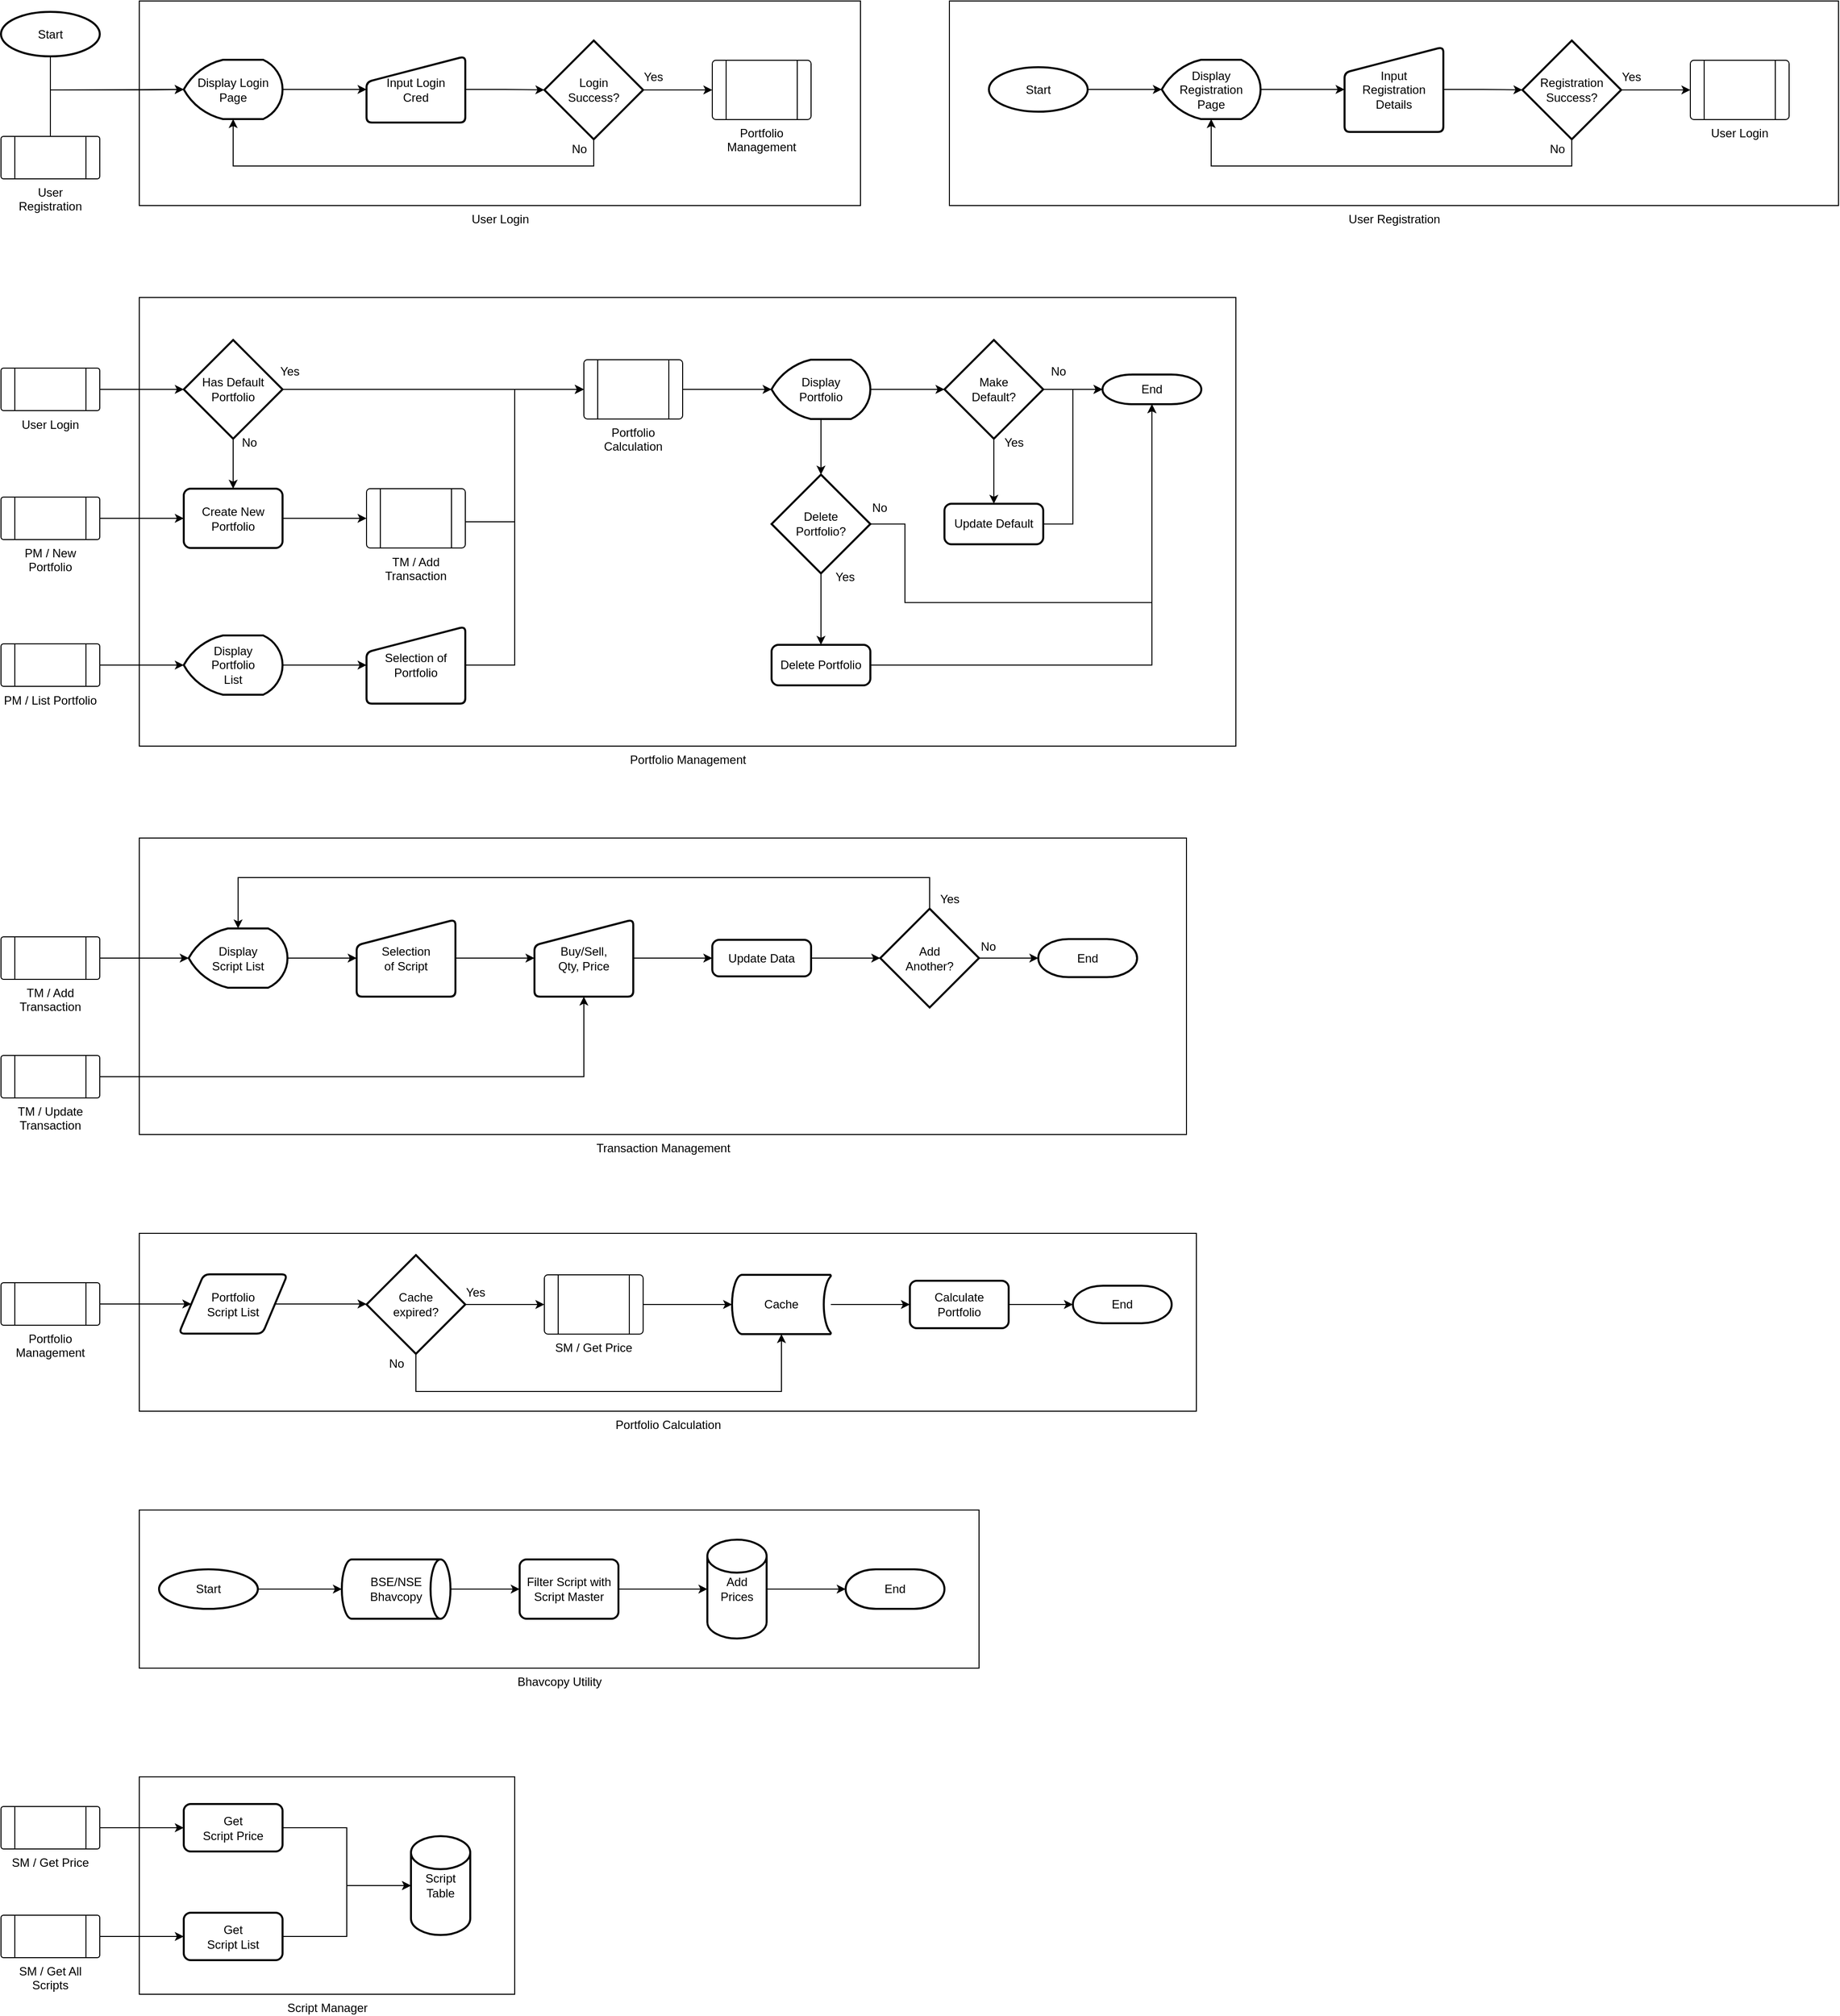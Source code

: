<mxfile version="13.3.9" type="github" pages="2">
  <diagram id="aPLw1Pr373AiFehTOySp" name="Flow">
    <mxGraphModel dx="1662" dy="762" grid="1" gridSize="10" guides="1" tooltips="1" connect="1" arrows="1" fold="1" page="1" pageScale="1" pageWidth="850" pageHeight="1100" math="0" shadow="0">
      <root>
        <mxCell id="0" />
        <mxCell id="1" parent="0" />
        <mxCell id="M3cbDM3AeFBdmVFurNVk-60" value="Portfolio Calculation" style="verticalLabelPosition=bottom;verticalAlign=top;html=1;shape=mxgraph.basic.rect;fillColor2=none;strokeWidth=1;size=20;indent=5;fillColor=none;" parent="1" vertex="1">
          <mxGeometry x="190" y="1270" width="1070" height="180" as="geometry" />
        </mxCell>
        <mxCell id="M3cbDM3AeFBdmVFurNVk-82" value="Bhavcopy Utility" style="verticalLabelPosition=bottom;verticalAlign=top;html=1;shape=mxgraph.basic.rect;fillColor2=none;strokeWidth=1;size=20;indent=5;fillColor=none;" parent="1" vertex="1">
          <mxGeometry x="190" y="1550" width="850" height="160" as="geometry" />
        </mxCell>
        <mxCell id="M3cbDM3AeFBdmVFurNVk-25" value="Transaction Management" style="verticalLabelPosition=bottom;verticalAlign=top;html=1;shape=mxgraph.basic.rect;fillColor2=none;strokeWidth=1;size=20;indent=5;fillColor=none;" parent="1" vertex="1">
          <mxGeometry x="190" y="870" width="1060" height="300" as="geometry" />
        </mxCell>
        <mxCell id="2Ltc1vQ2oG4xyeA2Q_cB-206" value="Portfolio Management" style="verticalLabelPosition=bottom;verticalAlign=top;html=1;shape=mxgraph.basic.rect;fillColor2=none;strokeWidth=1;size=20;indent=5;fillColor=none;" parent="1" vertex="1">
          <mxGeometry x="190" y="323" width="1110" height="454" as="geometry" />
        </mxCell>
        <mxCell id="2Ltc1vQ2oG4xyeA2Q_cB-76" value="User Login" style="verticalLabelPosition=bottom;verticalAlign=top;html=1;shape=mxgraph.basic.rect;fillColor2=none;strokeWidth=1;size=20;indent=5;fillColor=none;" parent="1" vertex="1">
          <mxGeometry x="190" y="23" width="730" height="207" as="geometry" />
        </mxCell>
        <mxCell id="2Ltc1vQ2oG4xyeA2Q_cB-63" style="edgeStyle=orthogonalEdgeStyle;rounded=0;orthogonalLoop=1;jettySize=auto;html=1;entryX=0;entryY=0.5;entryDx=0;entryDy=0;entryPerimeter=0;exitX=0.5;exitY=1;exitDx=0;exitDy=0;exitPerimeter=0;" parent="1" source="2Ltc1vQ2oG4xyeA2Q_cB-60" target="2Ltc1vQ2oG4xyeA2Q_cB-62" edge="1">
          <mxGeometry relative="1" as="geometry">
            <Array as="points">
              <mxPoint x="110" y="113" />
              <mxPoint x="198" y="113" />
            </Array>
          </mxGeometry>
        </mxCell>
        <mxCell id="2Ltc1vQ2oG4xyeA2Q_cB-60" value="Start" style="strokeWidth=2;html=1;shape=mxgraph.flowchart.start_1;whiteSpace=wrap;" parent="1" vertex="1">
          <mxGeometry x="50" y="34" width="100" height="45" as="geometry" />
        </mxCell>
        <mxCell id="2Ltc1vQ2oG4xyeA2Q_cB-65" style="edgeStyle=orthogonalEdgeStyle;rounded=0;orthogonalLoop=1;jettySize=auto;html=1;" parent="1" source="2Ltc1vQ2oG4xyeA2Q_cB-62" target="2Ltc1vQ2oG4xyeA2Q_cB-64" edge="1">
          <mxGeometry relative="1" as="geometry" />
        </mxCell>
        <mxCell id="2Ltc1vQ2oG4xyeA2Q_cB-62" value="Display Login Page" style="strokeWidth=2;html=1;shape=mxgraph.flowchart.display;whiteSpace=wrap;" parent="1" vertex="1">
          <mxGeometry x="235" y="82.5" width="100" height="60" as="geometry" />
        </mxCell>
        <mxCell id="2Ltc1vQ2oG4xyeA2Q_cB-67" style="edgeStyle=orthogonalEdgeStyle;rounded=0;orthogonalLoop=1;jettySize=auto;html=1;entryX=0;entryY=0.5;entryDx=0;entryDy=0;entryPerimeter=0;" parent="1" source="2Ltc1vQ2oG4xyeA2Q_cB-64" target="2Ltc1vQ2oG4xyeA2Q_cB-66" edge="1">
          <mxGeometry relative="1" as="geometry" />
        </mxCell>
        <mxCell id="2Ltc1vQ2oG4xyeA2Q_cB-64" value="Input Login&lt;br&gt;Cred" style="html=1;strokeWidth=2;shape=manualInput;whiteSpace=wrap;rounded=1;size=26;arcSize=11;" parent="1" vertex="1">
          <mxGeometry x="420" y="79" width="100" height="67" as="geometry" />
        </mxCell>
        <mxCell id="2Ltc1vQ2oG4xyeA2Q_cB-68" style="edgeStyle=orthogonalEdgeStyle;rounded=0;orthogonalLoop=1;jettySize=auto;html=1;entryX=0.5;entryY=1;entryDx=0;entryDy=0;entryPerimeter=0;" parent="1" source="2Ltc1vQ2oG4xyeA2Q_cB-66" target="2Ltc1vQ2oG4xyeA2Q_cB-62" edge="1">
          <mxGeometry relative="1" as="geometry">
            <Array as="points">
              <mxPoint x="650" y="190" />
              <mxPoint x="285" y="190" />
            </Array>
          </mxGeometry>
        </mxCell>
        <mxCell id="2Ltc1vQ2oG4xyeA2Q_cB-73" style="edgeStyle=orthogonalEdgeStyle;rounded=0;orthogonalLoop=1;jettySize=auto;html=1;entryX=0;entryY=0.5;entryDx=0;entryDy=0;" parent="1" source="2Ltc1vQ2oG4xyeA2Q_cB-66" target="2Ltc1vQ2oG4xyeA2Q_cB-72" edge="1">
          <mxGeometry relative="1" as="geometry" />
        </mxCell>
        <mxCell id="2Ltc1vQ2oG4xyeA2Q_cB-66" value="Login&lt;br&gt;Success?" style="strokeWidth=2;html=1;shape=mxgraph.flowchart.decision;whiteSpace=wrap;" parent="1" vertex="1">
          <mxGeometry x="600" y="63" width="100" height="100" as="geometry" />
        </mxCell>
        <mxCell id="2Ltc1vQ2oG4xyeA2Q_cB-69" value="No" style="text;html=1;align=center;verticalAlign=middle;resizable=0;points=[];autosize=1;" parent="1" vertex="1">
          <mxGeometry x="620" y="163" width="30" height="20" as="geometry" />
        </mxCell>
        <mxCell id="2Ltc1vQ2oG4xyeA2Q_cB-72" value="Portfolio Management" style="verticalLabelPosition=bottom;verticalAlign=top;html=1;shape=process;whiteSpace=wrap;rounded=1;size=0.14;arcSize=6;" parent="1" vertex="1">
          <mxGeometry x="770" y="83" width="100" height="60" as="geometry" />
        </mxCell>
        <mxCell id="2Ltc1vQ2oG4xyeA2Q_cB-77" value="User Registration" style="verticalLabelPosition=bottom;verticalAlign=top;html=1;shape=mxgraph.basic.rect;fillColor2=none;strokeWidth=1;size=20;indent=5;fillColor=none;" parent="1" vertex="1">
          <mxGeometry x="1010" y="23" width="900" height="207" as="geometry" />
        </mxCell>
        <mxCell id="2Ltc1vQ2oG4xyeA2Q_cB-78" style="edgeStyle=orthogonalEdgeStyle;rounded=0;orthogonalLoop=1;jettySize=auto;html=1;entryX=0;entryY=0.5;entryDx=0;entryDy=0;entryPerimeter=0;" parent="1" source="2Ltc1vQ2oG4xyeA2Q_cB-79" target="2Ltc1vQ2oG4xyeA2Q_cB-81" edge="1">
          <mxGeometry relative="1" as="geometry" />
        </mxCell>
        <mxCell id="2Ltc1vQ2oG4xyeA2Q_cB-79" value="Start" style="strokeWidth=2;html=1;shape=mxgraph.flowchart.start_1;whiteSpace=wrap;" parent="1" vertex="1">
          <mxGeometry x="1050" y="90" width="100" height="45" as="geometry" />
        </mxCell>
        <mxCell id="2Ltc1vQ2oG4xyeA2Q_cB-80" style="edgeStyle=orthogonalEdgeStyle;rounded=0;orthogonalLoop=1;jettySize=auto;html=1;" parent="1" source="2Ltc1vQ2oG4xyeA2Q_cB-81" target="2Ltc1vQ2oG4xyeA2Q_cB-83" edge="1">
          <mxGeometry relative="1" as="geometry" />
        </mxCell>
        <mxCell id="2Ltc1vQ2oG4xyeA2Q_cB-81" value="Display Registration&lt;br&gt;Page" style="strokeWidth=2;html=1;shape=mxgraph.flowchart.display;whiteSpace=wrap;" parent="1" vertex="1">
          <mxGeometry x="1225" y="82.5" width="100" height="60" as="geometry" />
        </mxCell>
        <mxCell id="2Ltc1vQ2oG4xyeA2Q_cB-82" style="edgeStyle=orthogonalEdgeStyle;rounded=0;orthogonalLoop=1;jettySize=auto;html=1;entryX=0;entryY=0.5;entryDx=0;entryDy=0;entryPerimeter=0;" parent="1" source="2Ltc1vQ2oG4xyeA2Q_cB-83" target="2Ltc1vQ2oG4xyeA2Q_cB-86" edge="1">
          <mxGeometry relative="1" as="geometry" />
        </mxCell>
        <mxCell id="2Ltc1vQ2oG4xyeA2Q_cB-83" value="Input&lt;br&gt;Registration&lt;br&gt;Details" style="html=1;strokeWidth=2;shape=manualInput;whiteSpace=wrap;rounded=1;size=26;arcSize=11;" parent="1" vertex="1">
          <mxGeometry x="1410" y="69.5" width="100" height="86" as="geometry" />
        </mxCell>
        <mxCell id="2Ltc1vQ2oG4xyeA2Q_cB-84" style="edgeStyle=orthogonalEdgeStyle;rounded=0;orthogonalLoop=1;jettySize=auto;html=1;entryX=0.5;entryY=1;entryDx=0;entryDy=0;entryPerimeter=0;" parent="1" source="2Ltc1vQ2oG4xyeA2Q_cB-86" target="2Ltc1vQ2oG4xyeA2Q_cB-81" edge="1">
          <mxGeometry relative="1" as="geometry">
            <Array as="points">
              <mxPoint x="1640" y="190" />
              <mxPoint x="1275" y="190" />
            </Array>
          </mxGeometry>
        </mxCell>
        <mxCell id="2Ltc1vQ2oG4xyeA2Q_cB-85" style="edgeStyle=orthogonalEdgeStyle;rounded=0;orthogonalLoop=1;jettySize=auto;html=1;entryX=0;entryY=0.5;entryDx=0;entryDy=0;" parent="1" source="2Ltc1vQ2oG4xyeA2Q_cB-86" target="2Ltc1vQ2oG4xyeA2Q_cB-88" edge="1">
          <mxGeometry relative="1" as="geometry" />
        </mxCell>
        <mxCell id="2Ltc1vQ2oG4xyeA2Q_cB-86" value="Registration&lt;br&gt;Success?" style="strokeWidth=2;html=1;shape=mxgraph.flowchart.decision;whiteSpace=wrap;" parent="1" vertex="1">
          <mxGeometry x="1590" y="63" width="100" height="100" as="geometry" />
        </mxCell>
        <mxCell id="2Ltc1vQ2oG4xyeA2Q_cB-87" value="No" style="text;html=1;align=center;verticalAlign=middle;resizable=0;points=[];autosize=1;" parent="1" vertex="1">
          <mxGeometry x="1610" y="163" width="30" height="20" as="geometry" />
        </mxCell>
        <mxCell id="2Ltc1vQ2oG4xyeA2Q_cB-88" value="User Login" style="verticalLabelPosition=bottom;verticalAlign=top;html=1;shape=process;whiteSpace=wrap;rounded=1;size=0.14;arcSize=6;" parent="1" vertex="1">
          <mxGeometry x="1760" y="83" width="100" height="60" as="geometry" />
        </mxCell>
        <mxCell id="2Ltc1vQ2oG4xyeA2Q_cB-89" value="Yes" style="text;html=1;align=center;verticalAlign=middle;resizable=0;points=[];autosize=1;" parent="1" vertex="1">
          <mxGeometry x="690" y="90" width="40" height="20" as="geometry" />
        </mxCell>
        <mxCell id="2Ltc1vQ2oG4xyeA2Q_cB-90" value="Yes" style="text;html=1;align=center;verticalAlign=middle;resizable=0;points=[];autosize=1;" parent="1" vertex="1">
          <mxGeometry x="1680" y="90" width="40" height="20" as="geometry" />
        </mxCell>
        <mxCell id="2Ltc1vQ2oG4xyeA2Q_cB-98" style="edgeStyle=orthogonalEdgeStyle;rounded=0;orthogonalLoop=1;jettySize=auto;html=1;entryX=0;entryY=0.5;entryDx=0;entryDy=0;entryPerimeter=0;" parent="1" source="2Ltc1vQ2oG4xyeA2Q_cB-97" target="2Ltc1vQ2oG4xyeA2Q_cB-62" edge="1">
          <mxGeometry relative="1" as="geometry">
            <Array as="points">
              <mxPoint x="100" y="113" />
              <mxPoint x="193" y="113" />
            </Array>
          </mxGeometry>
        </mxCell>
        <mxCell id="2Ltc1vQ2oG4xyeA2Q_cB-97" value="User&lt;br&gt;Registration" style="verticalLabelPosition=bottom;verticalAlign=top;html=1;shape=process;whiteSpace=wrap;rounded=1;size=0.14;arcSize=6;" parent="1" vertex="1">
          <mxGeometry x="50" y="160" width="100" height="43" as="geometry" />
        </mxCell>
        <mxCell id="2Ltc1vQ2oG4xyeA2Q_cB-102" style="edgeStyle=orthogonalEdgeStyle;rounded=0;orthogonalLoop=1;jettySize=auto;html=1;entryX=0;entryY=0.5;entryDx=0;entryDy=0;entryPerimeter=0;" parent="1" source="2Ltc1vQ2oG4xyeA2Q_cB-99" target="2Ltc1vQ2oG4xyeA2Q_cB-101" edge="1">
          <mxGeometry relative="1" as="geometry" />
        </mxCell>
        <mxCell id="2Ltc1vQ2oG4xyeA2Q_cB-99" value="User Login" style="verticalLabelPosition=bottom;verticalAlign=top;html=1;shape=process;whiteSpace=wrap;rounded=1;size=0.14;arcSize=6;" parent="1" vertex="1">
          <mxGeometry x="50" y="394.5" width="100" height="43" as="geometry" />
        </mxCell>
        <mxCell id="2Ltc1vQ2oG4xyeA2Q_cB-151" style="edgeStyle=orthogonalEdgeStyle;rounded=0;orthogonalLoop=1;jettySize=auto;html=1;entryX=0;entryY=0.5;entryDx=0;entryDy=0;" parent="1" source="2Ltc1vQ2oG4xyeA2Q_cB-101" target="2Ltc1vQ2oG4xyeA2Q_cB-129" edge="1">
          <mxGeometry relative="1" as="geometry" />
        </mxCell>
        <mxCell id="2Ltc1vQ2oG4xyeA2Q_cB-187" style="edgeStyle=orthogonalEdgeStyle;rounded=0;orthogonalLoop=1;jettySize=auto;html=1;" parent="1" source="2Ltc1vQ2oG4xyeA2Q_cB-101" target="2Ltc1vQ2oG4xyeA2Q_cB-103" edge="1">
          <mxGeometry relative="1" as="geometry" />
        </mxCell>
        <mxCell id="2Ltc1vQ2oG4xyeA2Q_cB-101" value="Has Default&lt;br&gt;Portfolio" style="strokeWidth=2;html=1;shape=mxgraph.flowchart.decision;whiteSpace=wrap;fillColor=none;" parent="1" vertex="1">
          <mxGeometry x="235" y="366" width="100" height="100" as="geometry" />
        </mxCell>
        <mxCell id="2Ltc1vQ2oG4xyeA2Q_cB-124" style="edgeStyle=orthogonalEdgeStyle;rounded=0;orthogonalLoop=1;jettySize=auto;html=1;entryX=0;entryY=0.5;entryDx=0;entryDy=0;" parent="1" source="2Ltc1vQ2oG4xyeA2Q_cB-103" target="2Ltc1vQ2oG4xyeA2Q_cB-125" edge="1">
          <mxGeometry relative="1" as="geometry">
            <mxPoint x="415" y="546.5" as="targetPoint" />
          </mxGeometry>
        </mxCell>
        <mxCell id="2Ltc1vQ2oG4xyeA2Q_cB-103" value="Create New Portfolio" style="rounded=1;whiteSpace=wrap;html=1;absoluteArcSize=1;arcSize=14;strokeWidth=2;fillColor=none;" parent="1" vertex="1">
          <mxGeometry x="235" y="516.5" width="100" height="60" as="geometry" />
        </mxCell>
        <mxCell id="2Ltc1vQ2oG4xyeA2Q_cB-105" value="No" style="text;html=1;align=center;verticalAlign=middle;resizable=0;points=[];autosize=1;" parent="1" vertex="1">
          <mxGeometry x="286" y="460" width="30" height="20" as="geometry" />
        </mxCell>
        <mxCell id="2Ltc1vQ2oG4xyeA2Q_cB-179" style="edgeStyle=orthogonalEdgeStyle;rounded=0;orthogonalLoop=1;jettySize=auto;html=1;entryX=0;entryY=0.5;entryDx=0;entryDy=0;entryPerimeter=0;" parent="1" source="2Ltc1vQ2oG4xyeA2Q_cB-106" target="2Ltc1vQ2oG4xyeA2Q_cB-178" edge="1">
          <mxGeometry relative="1" as="geometry" />
        </mxCell>
        <mxCell id="2Ltc1vQ2oG4xyeA2Q_cB-197" style="edgeStyle=orthogonalEdgeStyle;rounded=0;orthogonalLoop=1;jettySize=auto;html=1;entryX=0.5;entryY=0;entryDx=0;entryDy=0;entryPerimeter=0;" parent="1" source="2Ltc1vQ2oG4xyeA2Q_cB-106" target="2Ltc1vQ2oG4xyeA2Q_cB-191" edge="1">
          <mxGeometry relative="1" as="geometry" />
        </mxCell>
        <mxCell id="2Ltc1vQ2oG4xyeA2Q_cB-106" value="Display&lt;br&gt;Portfolio" style="strokeWidth=2;html=1;shape=mxgraph.flowchart.display;whiteSpace=wrap;fillColor=none;" parent="1" vertex="1">
          <mxGeometry x="830" y="386" width="100" height="60" as="geometry" />
        </mxCell>
        <mxCell id="2Ltc1vQ2oG4xyeA2Q_cB-118" value="Yes" style="text;html=1;align=center;verticalAlign=middle;resizable=0;points=[];autosize=1;" parent="1" vertex="1">
          <mxGeometry x="322" y="388" width="40" height="20" as="geometry" />
        </mxCell>
        <mxCell id="2Ltc1vQ2oG4xyeA2Q_cB-204" style="edgeStyle=orthogonalEdgeStyle;rounded=0;orthogonalLoop=1;jettySize=auto;html=1;entryX=0;entryY=0.5;entryDx=0;entryDy=0;" parent="1" source="2Ltc1vQ2oG4xyeA2Q_cB-125" target="2Ltc1vQ2oG4xyeA2Q_cB-129" edge="1">
          <mxGeometry relative="1" as="geometry">
            <Array as="points">
              <mxPoint x="570" y="550" />
              <mxPoint x="570" y="416" />
            </Array>
          </mxGeometry>
        </mxCell>
        <mxCell id="2Ltc1vQ2oG4xyeA2Q_cB-125" value="TM / Add Transaction" style="verticalLabelPosition=bottom;verticalAlign=top;html=1;shape=process;whiteSpace=wrap;rounded=1;size=0.14;arcSize=6;" parent="1" vertex="1">
          <mxGeometry x="420" y="516.5" width="100" height="60" as="geometry" />
        </mxCell>
        <mxCell id="2Ltc1vQ2oG4xyeA2Q_cB-133" style="edgeStyle=orthogonalEdgeStyle;rounded=0;orthogonalLoop=1;jettySize=auto;html=1;entryX=0;entryY=0.5;entryDx=0;entryDy=0;entryPerimeter=0;" parent="1" source="2Ltc1vQ2oG4xyeA2Q_cB-129" target="2Ltc1vQ2oG4xyeA2Q_cB-106" edge="1">
          <mxGeometry relative="1" as="geometry" />
        </mxCell>
        <mxCell id="2Ltc1vQ2oG4xyeA2Q_cB-129" value="Portfolio&lt;br&gt;Calculation" style="verticalLabelPosition=bottom;verticalAlign=top;html=1;shape=process;whiteSpace=wrap;rounded=1;size=0.14;arcSize=6;" parent="1" vertex="1">
          <mxGeometry x="640" y="386" width="100" height="60" as="geometry" />
        </mxCell>
        <mxCell id="2Ltc1vQ2oG4xyeA2Q_cB-153" style="edgeStyle=orthogonalEdgeStyle;rounded=0;orthogonalLoop=1;jettySize=auto;html=1;entryX=0;entryY=0.5;entryDx=0;entryDy=0;" parent="1" source="2Ltc1vQ2oG4xyeA2Q_cB-152" target="2Ltc1vQ2oG4xyeA2Q_cB-103" edge="1">
          <mxGeometry relative="1" as="geometry" />
        </mxCell>
        <mxCell id="2Ltc1vQ2oG4xyeA2Q_cB-152" value="PM / New Portfolio" style="verticalLabelPosition=bottom;verticalAlign=top;html=1;shape=process;whiteSpace=wrap;rounded=1;size=0.14;arcSize=6;" parent="1" vertex="1">
          <mxGeometry x="50" y="525" width="100" height="43" as="geometry" />
        </mxCell>
        <mxCell id="2Ltc1vQ2oG4xyeA2Q_cB-168" style="edgeStyle=orthogonalEdgeStyle;rounded=0;orthogonalLoop=1;jettySize=auto;html=1;entryX=0;entryY=0.5;entryDx=0;entryDy=0;entryPerimeter=0;" parent="1" source="2Ltc1vQ2oG4xyeA2Q_cB-169" target="2Ltc1vQ2oG4xyeA2Q_cB-171" edge="1">
          <mxGeometry relative="1" as="geometry" />
        </mxCell>
        <mxCell id="2Ltc1vQ2oG4xyeA2Q_cB-169" value="PM / List Portfolio" style="verticalLabelPosition=bottom;verticalAlign=top;html=1;shape=process;whiteSpace=wrap;rounded=1;size=0.14;arcSize=6;" parent="1" vertex="1">
          <mxGeometry x="50" y="673.5" width="100" height="43" as="geometry" />
        </mxCell>
        <mxCell id="2Ltc1vQ2oG4xyeA2Q_cB-170" style="edgeStyle=orthogonalEdgeStyle;rounded=0;orthogonalLoop=1;jettySize=auto;html=1;" parent="1" source="2Ltc1vQ2oG4xyeA2Q_cB-171" target="2Ltc1vQ2oG4xyeA2Q_cB-172" edge="1">
          <mxGeometry relative="1" as="geometry" />
        </mxCell>
        <mxCell id="2Ltc1vQ2oG4xyeA2Q_cB-171" value="Display&lt;br&gt;Portfolio&lt;br&gt;List" style="strokeWidth=2;html=1;shape=mxgraph.flowchart.display;whiteSpace=wrap;fillColor=none;" parent="1" vertex="1">
          <mxGeometry x="235" y="665" width="100" height="60" as="geometry" />
        </mxCell>
        <mxCell id="2Ltc1vQ2oG4xyeA2Q_cB-174" style="edgeStyle=orthogonalEdgeStyle;rounded=0;orthogonalLoop=1;jettySize=auto;html=1;entryX=0;entryY=0.5;entryDx=0;entryDy=0;" parent="1" source="2Ltc1vQ2oG4xyeA2Q_cB-172" target="2Ltc1vQ2oG4xyeA2Q_cB-129" edge="1">
          <mxGeometry relative="1" as="geometry">
            <mxPoint x="610" y="616" as="targetPoint" />
            <Array as="points">
              <mxPoint x="570" y="695" />
              <mxPoint x="570" y="416" />
            </Array>
          </mxGeometry>
        </mxCell>
        <mxCell id="2Ltc1vQ2oG4xyeA2Q_cB-172" value="Selection of&lt;br&gt;Portfolio" style="html=1;strokeWidth=2;shape=manualInput;whiteSpace=wrap;rounded=1;size=26;arcSize=11;fillColor=none;" parent="1" vertex="1">
          <mxGeometry x="420" y="656" width="100" height="78" as="geometry" />
        </mxCell>
        <mxCell id="2Ltc1vQ2oG4xyeA2Q_cB-181" style="edgeStyle=orthogonalEdgeStyle;rounded=0;orthogonalLoop=1;jettySize=auto;html=1;entryX=0;entryY=0.5;entryDx=0;entryDy=0;entryPerimeter=0;" parent="1" source="2Ltc1vQ2oG4xyeA2Q_cB-178" target="2Ltc1vQ2oG4xyeA2Q_cB-180" edge="1">
          <mxGeometry relative="1" as="geometry" />
        </mxCell>
        <mxCell id="2Ltc1vQ2oG4xyeA2Q_cB-184" style="edgeStyle=orthogonalEdgeStyle;rounded=0;orthogonalLoop=1;jettySize=auto;html=1;entryX=0.5;entryY=0;entryDx=0;entryDy=0;" parent="1" source="2Ltc1vQ2oG4xyeA2Q_cB-178" target="2Ltc1vQ2oG4xyeA2Q_cB-183" edge="1">
          <mxGeometry relative="1" as="geometry" />
        </mxCell>
        <mxCell id="2Ltc1vQ2oG4xyeA2Q_cB-178" value="Make&lt;br&gt;Default?" style="strokeWidth=2;html=1;shape=mxgraph.flowchart.decision;whiteSpace=wrap;fillColor=none;" parent="1" vertex="1">
          <mxGeometry x="1005" y="366" width="100" height="100" as="geometry" />
        </mxCell>
        <mxCell id="2Ltc1vQ2oG4xyeA2Q_cB-180" value="End" style="strokeWidth=2;html=1;shape=mxgraph.flowchart.terminator;whiteSpace=wrap;fillColor=none;" parent="1" vertex="1">
          <mxGeometry x="1165" y="401" width="100" height="30" as="geometry" />
        </mxCell>
        <mxCell id="2Ltc1vQ2oG4xyeA2Q_cB-182" value="No" style="text;html=1;align=center;verticalAlign=middle;resizable=0;points=[];autosize=1;" parent="1" vertex="1">
          <mxGeometry x="1105" y="388" width="30" height="20" as="geometry" />
        </mxCell>
        <mxCell id="2Ltc1vQ2oG4xyeA2Q_cB-185" style="edgeStyle=orthogonalEdgeStyle;rounded=0;orthogonalLoop=1;jettySize=auto;html=1;entryX=0;entryY=0.5;entryDx=0;entryDy=0;entryPerimeter=0;" parent="1" source="2Ltc1vQ2oG4xyeA2Q_cB-183" target="2Ltc1vQ2oG4xyeA2Q_cB-180" edge="1">
          <mxGeometry relative="1" as="geometry" />
        </mxCell>
        <mxCell id="2Ltc1vQ2oG4xyeA2Q_cB-183" value="Update Default" style="rounded=1;whiteSpace=wrap;html=1;absoluteArcSize=1;arcSize=14;strokeWidth=2;fillColor=none;" parent="1" vertex="1">
          <mxGeometry x="1005" y="531.75" width="100" height="41" as="geometry" />
        </mxCell>
        <mxCell id="2Ltc1vQ2oG4xyeA2Q_cB-186" value="Yes" style="text;html=1;align=center;verticalAlign=middle;resizable=0;points=[];autosize=1;" parent="1" vertex="1">
          <mxGeometry x="1055" y="460" width="40" height="20" as="geometry" />
        </mxCell>
        <mxCell id="2Ltc1vQ2oG4xyeA2Q_cB-198" style="edgeStyle=orthogonalEdgeStyle;rounded=0;orthogonalLoop=1;jettySize=auto;html=1;" parent="1" source="2Ltc1vQ2oG4xyeA2Q_cB-191" target="2Ltc1vQ2oG4xyeA2Q_cB-195" edge="1">
          <mxGeometry relative="1" as="geometry" />
        </mxCell>
        <mxCell id="2Ltc1vQ2oG4xyeA2Q_cB-200" style="edgeStyle=orthogonalEdgeStyle;rounded=0;orthogonalLoop=1;jettySize=auto;html=1;exitX=1;exitY=0.5;exitDx=0;exitDy=0;exitPerimeter=0;" parent="1" source="2Ltc1vQ2oG4xyeA2Q_cB-191" target="2Ltc1vQ2oG4xyeA2Q_cB-180" edge="1">
          <mxGeometry relative="1" as="geometry">
            <Array as="points">
              <mxPoint x="965" y="552.75" />
              <mxPoint x="965" y="631.75" />
              <mxPoint x="1215" y="631.75" />
            </Array>
          </mxGeometry>
        </mxCell>
        <mxCell id="2Ltc1vQ2oG4xyeA2Q_cB-191" value="Delete&lt;br&gt;Portfolio?" style="strokeWidth=2;html=1;shape=mxgraph.flowchart.decision;whiteSpace=wrap;fillColor=none;" parent="1" vertex="1">
          <mxGeometry x="830" y="502.25" width="100" height="100" as="geometry" />
        </mxCell>
        <mxCell id="2Ltc1vQ2oG4xyeA2Q_cB-199" style="edgeStyle=orthogonalEdgeStyle;rounded=0;orthogonalLoop=1;jettySize=auto;html=1;entryX=0.5;entryY=1;entryDx=0;entryDy=0;entryPerimeter=0;" parent="1" source="2Ltc1vQ2oG4xyeA2Q_cB-195" target="2Ltc1vQ2oG4xyeA2Q_cB-180" edge="1">
          <mxGeometry relative="1" as="geometry" />
        </mxCell>
        <mxCell id="2Ltc1vQ2oG4xyeA2Q_cB-195" value="Delete Portfolio" style="rounded=1;whiteSpace=wrap;html=1;absoluteArcSize=1;arcSize=14;strokeWidth=2;fillColor=none;" parent="1" vertex="1">
          <mxGeometry x="830" y="674.5" width="100" height="41" as="geometry" />
        </mxCell>
        <mxCell id="2Ltc1vQ2oG4xyeA2Q_cB-201" value="No" style="text;html=1;align=center;verticalAlign=middle;resizable=0;points=[];autosize=1;" parent="1" vertex="1">
          <mxGeometry x="924" y="525.75" width="30" height="20" as="geometry" />
        </mxCell>
        <mxCell id="2Ltc1vQ2oG4xyeA2Q_cB-202" value="Yes" style="text;html=1;align=center;verticalAlign=middle;resizable=0;points=[];autosize=1;" parent="1" vertex="1">
          <mxGeometry x="884" y="595.75" width="40" height="20" as="geometry" />
        </mxCell>
        <mxCell id="2Ltc1vQ2oG4xyeA2Q_cB-205" style="edgeStyle=orthogonalEdgeStyle;rounded=0;orthogonalLoop=1;jettySize=auto;html=1;exitX=0.5;exitY=1;exitDx=0;exitDy=0;" parent="1" source="2Ltc1vQ2oG4xyeA2Q_cB-125" target="2Ltc1vQ2oG4xyeA2Q_cB-125" edge="1">
          <mxGeometry relative="1" as="geometry" />
        </mxCell>
        <mxCell id="M3cbDM3AeFBdmVFurNVk-9" style="edgeStyle=orthogonalEdgeStyle;rounded=0;orthogonalLoop=1;jettySize=auto;html=1;" parent="1" source="M3cbDM3AeFBdmVFurNVk-5" target="M3cbDM3AeFBdmVFurNVk-15" edge="1">
          <mxGeometry relative="1" as="geometry">
            <mxPoint x="235" y="991.5" as="targetPoint" />
          </mxGeometry>
        </mxCell>
        <mxCell id="M3cbDM3AeFBdmVFurNVk-5" value="TM / Add Transaction" style="verticalLabelPosition=bottom;verticalAlign=top;html=1;shape=process;whiteSpace=wrap;rounded=1;size=0.14;arcSize=6;" parent="1" vertex="1">
          <mxGeometry x="50" y="970" width="100" height="43" as="geometry" />
        </mxCell>
        <mxCell id="M3cbDM3AeFBdmVFurNVk-18" style="edgeStyle=orthogonalEdgeStyle;rounded=0;orthogonalLoop=1;jettySize=auto;html=1;entryX=0;entryY=0.5;entryDx=0;entryDy=0;" parent="1" source="M3cbDM3AeFBdmVFurNVk-15" target="M3cbDM3AeFBdmVFurNVk-17" edge="1">
          <mxGeometry relative="1" as="geometry" />
        </mxCell>
        <mxCell id="M3cbDM3AeFBdmVFurNVk-15" value="Display&lt;br&gt;Script List" style="strokeWidth=2;html=1;shape=mxgraph.flowchart.display;whiteSpace=wrap;fillColor=none;" parent="1" vertex="1">
          <mxGeometry x="240" y="961.5" width="100" height="60" as="geometry" />
        </mxCell>
        <mxCell id="M3cbDM3AeFBdmVFurNVk-20" style="edgeStyle=orthogonalEdgeStyle;rounded=0;orthogonalLoop=1;jettySize=auto;html=1;entryX=0;entryY=0.5;entryDx=0;entryDy=0;" parent="1" source="M3cbDM3AeFBdmVFurNVk-17" target="M3cbDM3AeFBdmVFurNVk-19" edge="1">
          <mxGeometry relative="1" as="geometry" />
        </mxCell>
        <mxCell id="M3cbDM3AeFBdmVFurNVk-17" value="Selection &lt;br&gt;of Script" style="html=1;strokeWidth=2;shape=manualInput;whiteSpace=wrap;rounded=1;size=26;arcSize=11;fillColor=none;" parent="1" vertex="1">
          <mxGeometry x="410" y="952.5" width="100" height="78" as="geometry" />
        </mxCell>
        <mxCell id="M3cbDM3AeFBdmVFurNVk-22" style="edgeStyle=orthogonalEdgeStyle;rounded=0;orthogonalLoop=1;jettySize=auto;html=1;" parent="1" source="M3cbDM3AeFBdmVFurNVk-19" target="M3cbDM3AeFBdmVFurNVk-21" edge="1">
          <mxGeometry relative="1" as="geometry" />
        </mxCell>
        <mxCell id="M3cbDM3AeFBdmVFurNVk-19" value="Buy/Sell,&lt;br&gt;Qty, Price" style="html=1;strokeWidth=2;shape=manualInput;whiteSpace=wrap;rounded=1;size=26;arcSize=11;fillColor=none;" parent="1" vertex="1">
          <mxGeometry x="590" y="952.5" width="100" height="78" as="geometry" />
        </mxCell>
        <mxCell id="M3cbDM3AeFBdmVFurNVk-37" style="edgeStyle=orthogonalEdgeStyle;rounded=0;orthogonalLoop=1;jettySize=auto;html=1;" parent="1" source="M3cbDM3AeFBdmVFurNVk-21" target="M3cbDM3AeFBdmVFurNVk-36" edge="1">
          <mxGeometry relative="1" as="geometry" />
        </mxCell>
        <mxCell id="M3cbDM3AeFBdmVFurNVk-21" value="Update Data" style="rounded=1;whiteSpace=wrap;html=1;absoluteArcSize=1;arcSize=14;strokeWidth=2;" parent="1" vertex="1">
          <mxGeometry x="770" y="973" width="100" height="37" as="geometry" />
        </mxCell>
        <mxCell id="M3cbDM3AeFBdmVFurNVk-24" style="edgeStyle=orthogonalEdgeStyle;rounded=0;orthogonalLoop=1;jettySize=auto;html=1;entryX=0.5;entryY=1;entryDx=0;entryDy=0;" parent="1" source="M3cbDM3AeFBdmVFurNVk-23" target="M3cbDM3AeFBdmVFurNVk-19" edge="1">
          <mxGeometry relative="1" as="geometry" />
        </mxCell>
        <mxCell id="M3cbDM3AeFBdmVFurNVk-23" value="TM / Update Transaction" style="verticalLabelPosition=bottom;verticalAlign=top;html=1;shape=process;whiteSpace=wrap;rounded=1;size=0.14;arcSize=6;" parent="1" vertex="1">
          <mxGeometry x="50" y="1090" width="100" height="43" as="geometry" />
        </mxCell>
        <mxCell id="M3cbDM3AeFBdmVFurNVk-26" value="End" style="strokeWidth=2;html=1;shape=mxgraph.flowchart.terminator;whiteSpace=wrap;fillColor=none;" parent="1" vertex="1">
          <mxGeometry x="1100" y="972.25" width="100" height="38.5" as="geometry" />
        </mxCell>
        <mxCell id="M3cbDM3AeFBdmVFurNVk-31" style="edgeStyle=orthogonalEdgeStyle;rounded=0;orthogonalLoop=1;jettySize=auto;html=1;entryX=0;entryY=0.5;entryDx=0;entryDy=0;" parent="1" source="M3cbDM3AeFBdmVFurNVk-29" target="M3cbDM3AeFBdmVFurNVk-30" edge="1">
          <mxGeometry relative="1" as="geometry" />
        </mxCell>
        <mxCell id="M3cbDM3AeFBdmVFurNVk-29" value="Portfolio&lt;br&gt;Management" style="verticalLabelPosition=bottom;verticalAlign=top;html=1;shape=process;whiteSpace=wrap;rounded=1;size=0.14;arcSize=6;" parent="1" vertex="1">
          <mxGeometry x="50" y="1320" width="100" height="43" as="geometry" />
        </mxCell>
        <mxCell id="M3cbDM3AeFBdmVFurNVk-42" style="edgeStyle=orthogonalEdgeStyle;rounded=0;orthogonalLoop=1;jettySize=auto;html=1;entryX=0;entryY=0.5;entryDx=0;entryDy=0;" parent="1" source="M3cbDM3AeFBdmVFurNVk-30" edge="1">
          <mxGeometry relative="1" as="geometry">
            <mxPoint x="420" y="1341.5" as="targetPoint" />
          </mxGeometry>
        </mxCell>
        <mxCell id="M3cbDM3AeFBdmVFurNVk-30" value="Portfolio&lt;br&gt;Script List" style="shape=parallelogram;html=1;strokeWidth=2;perimeter=parallelogramPerimeter;whiteSpace=wrap;rounded=1;arcSize=12;size=0.23;fillColor=none;" parent="1" vertex="1">
          <mxGeometry x="230" y="1311.5" width="110" height="60" as="geometry" />
        </mxCell>
        <mxCell id="M3cbDM3AeFBdmVFurNVk-38" style="edgeStyle=orthogonalEdgeStyle;rounded=0;orthogonalLoop=1;jettySize=auto;html=1;entryX=0.5;entryY=0;entryDx=0;entryDy=0;entryPerimeter=0;" parent="1" source="M3cbDM3AeFBdmVFurNVk-36" target="M3cbDM3AeFBdmVFurNVk-15" edge="1">
          <mxGeometry relative="1" as="geometry">
            <Array as="points">
              <mxPoint x="990" y="910" />
              <mxPoint x="290" y="910" />
            </Array>
          </mxGeometry>
        </mxCell>
        <mxCell id="M3cbDM3AeFBdmVFurNVk-39" style="edgeStyle=orthogonalEdgeStyle;rounded=0;orthogonalLoop=1;jettySize=auto;html=1;" parent="1" source="M3cbDM3AeFBdmVFurNVk-36" target="M3cbDM3AeFBdmVFurNVk-26" edge="1">
          <mxGeometry relative="1" as="geometry" />
        </mxCell>
        <mxCell id="M3cbDM3AeFBdmVFurNVk-36" value="Add &lt;br&gt;Another?" style="strokeWidth=2;html=1;shape=mxgraph.flowchart.decision;whiteSpace=wrap;fillColor=none;" parent="1" vertex="1">
          <mxGeometry x="940" y="941.5" width="100" height="100" as="geometry" />
        </mxCell>
        <mxCell id="M3cbDM3AeFBdmVFurNVk-40" value="Yes" style="text;html=1;align=center;verticalAlign=middle;resizable=0;points=[];autosize=1;" parent="1" vertex="1">
          <mxGeometry x="990" y="921.5" width="40" height="20" as="geometry" />
        </mxCell>
        <mxCell id="M3cbDM3AeFBdmVFurNVk-41" value="No" style="text;html=1;align=center;verticalAlign=middle;resizable=0;points=[];autosize=1;" parent="1" vertex="1">
          <mxGeometry x="1034" y="970" width="30" height="20" as="geometry" />
        </mxCell>
        <mxCell id="M3cbDM3AeFBdmVFurNVk-46" style="edgeStyle=orthogonalEdgeStyle;rounded=0;orthogonalLoop=1;jettySize=auto;html=1;" parent="1" source="M3cbDM3AeFBdmVFurNVk-43" target="M3cbDM3AeFBdmVFurNVk-45" edge="1">
          <mxGeometry relative="1" as="geometry">
            <mxPoint x="830" y="1480" as="targetPoint" />
            <Array as="points">
              <mxPoint x="470" y="1430" />
              <mxPoint x="840" y="1430" />
            </Array>
          </mxGeometry>
        </mxCell>
        <mxCell id="M3cbDM3AeFBdmVFurNVk-50" style="edgeStyle=orthogonalEdgeStyle;rounded=0;orthogonalLoop=1;jettySize=auto;html=1;entryX=0;entryY=0.5;entryDx=0;entryDy=0;" parent="1" source="M3cbDM3AeFBdmVFurNVk-43" target="M3cbDM3AeFBdmVFurNVk-49" edge="1">
          <mxGeometry relative="1" as="geometry" />
        </mxCell>
        <mxCell id="M3cbDM3AeFBdmVFurNVk-43" value="Cache&lt;br&gt;expired?" style="strokeWidth=2;html=1;shape=mxgraph.flowchart.decision;whiteSpace=wrap;fillColor=none;" parent="1" vertex="1">
          <mxGeometry x="420" y="1292" width="100" height="100" as="geometry" />
        </mxCell>
        <mxCell id="M3cbDM3AeFBdmVFurNVk-58" style="edgeStyle=orthogonalEdgeStyle;rounded=0;orthogonalLoop=1;jettySize=auto;html=1;entryX=0;entryY=0.5;entryDx=0;entryDy=0;" parent="1" source="M3cbDM3AeFBdmVFurNVk-45" target="M3cbDM3AeFBdmVFurNVk-57" edge="1">
          <mxGeometry relative="1" as="geometry" />
        </mxCell>
        <mxCell id="M3cbDM3AeFBdmVFurNVk-45" value="Cache" style="strokeWidth=2;html=1;shape=mxgraph.flowchart.stored_data;whiteSpace=wrap;fillColor=none;" parent="1" vertex="1">
          <mxGeometry x="790" y="1312" width="100" height="60" as="geometry" />
        </mxCell>
        <mxCell id="M3cbDM3AeFBdmVFurNVk-47" value="No" style="text;html=1;align=center;verticalAlign=middle;resizable=0;points=[];autosize=1;" parent="1" vertex="1">
          <mxGeometry x="435" y="1392" width="30" height="20" as="geometry" />
        </mxCell>
        <mxCell id="M3cbDM3AeFBdmVFurNVk-51" style="edgeStyle=orthogonalEdgeStyle;rounded=0;orthogonalLoop=1;jettySize=auto;html=1;" parent="1" source="M3cbDM3AeFBdmVFurNVk-49" target="M3cbDM3AeFBdmVFurNVk-45" edge="1">
          <mxGeometry relative="1" as="geometry" />
        </mxCell>
        <mxCell id="M3cbDM3AeFBdmVFurNVk-49" value="SM / Get Price" style="verticalLabelPosition=bottom;verticalAlign=top;html=1;shape=process;whiteSpace=wrap;rounded=1;size=0.14;arcSize=6;fillColor=none;" parent="1" vertex="1">
          <mxGeometry x="600" y="1312" width="100" height="60" as="geometry" />
        </mxCell>
        <mxCell id="M3cbDM3AeFBdmVFurNVk-52" value="Yes" style="text;html=1;align=center;verticalAlign=middle;resizable=0;points=[];autosize=1;" parent="1" vertex="1">
          <mxGeometry x="510" y="1320" width="40" height="20" as="geometry" />
        </mxCell>
        <mxCell id="M3cbDM3AeFBdmVFurNVk-54" value="End" style="strokeWidth=2;html=1;shape=mxgraph.flowchart.terminator;whiteSpace=wrap;fillColor=none;" parent="1" vertex="1">
          <mxGeometry x="1135" y="1323" width="100" height="38" as="geometry" />
        </mxCell>
        <mxCell id="M3cbDM3AeFBdmVFurNVk-59" style="edgeStyle=orthogonalEdgeStyle;rounded=0;orthogonalLoop=1;jettySize=auto;html=1;entryX=0;entryY=0.5;entryDx=0;entryDy=0;entryPerimeter=0;" parent="1" source="M3cbDM3AeFBdmVFurNVk-57" target="M3cbDM3AeFBdmVFurNVk-54" edge="1">
          <mxGeometry relative="1" as="geometry" />
        </mxCell>
        <mxCell id="M3cbDM3AeFBdmVFurNVk-57" value="Calculate&lt;br&gt;Portfolio" style="rounded=1;whiteSpace=wrap;html=1;absoluteArcSize=1;arcSize=14;strokeWidth=2;fillColor=none;" parent="1" vertex="1">
          <mxGeometry x="970" y="1318" width="100" height="48" as="geometry" />
        </mxCell>
        <mxCell id="M3cbDM3AeFBdmVFurNVk-68" style="edgeStyle=orthogonalEdgeStyle;rounded=0;orthogonalLoop=1;jettySize=auto;html=1;entryX=0;entryY=0.5;entryDx=0;entryDy=0;entryPerimeter=0;" parent="1" source="M3cbDM3AeFBdmVFurNVk-64" target="M3cbDM3AeFBdmVFurNVk-67" edge="1">
          <mxGeometry relative="1" as="geometry" />
        </mxCell>
        <mxCell id="M3cbDM3AeFBdmVFurNVk-64" value="Start" style="strokeWidth=2;html=1;shape=mxgraph.flowchart.start_1;whiteSpace=wrap;fillColor=none;" parent="1" vertex="1">
          <mxGeometry x="210" y="1610" width="100" height="40" as="geometry" />
        </mxCell>
        <mxCell id="M3cbDM3AeFBdmVFurNVk-77" style="edgeStyle=orthogonalEdgeStyle;rounded=0;orthogonalLoop=1;jettySize=auto;html=1;entryX=0;entryY=0.5;entryDx=0;entryDy=0;" parent="1" source="M3cbDM3AeFBdmVFurNVk-67" target="M3cbDM3AeFBdmVFurNVk-76" edge="1">
          <mxGeometry relative="1" as="geometry" />
        </mxCell>
        <mxCell id="M3cbDM3AeFBdmVFurNVk-67" value="BSE/NSE&lt;br&gt;Bhavcopy" style="strokeWidth=2;html=1;shape=mxgraph.flowchart.direct_data;whiteSpace=wrap;fillColor=none;" parent="1" vertex="1">
          <mxGeometry x="395" y="1600" width="110" height="60" as="geometry" />
        </mxCell>
        <mxCell id="M3cbDM3AeFBdmVFurNVk-79" style="edgeStyle=orthogonalEdgeStyle;rounded=0;orthogonalLoop=1;jettySize=auto;html=1;entryX=0;entryY=0.5;entryDx=0;entryDy=0;entryPerimeter=0;" parent="1" source="M3cbDM3AeFBdmVFurNVk-76" target="M3cbDM3AeFBdmVFurNVk-78" edge="1">
          <mxGeometry relative="1" as="geometry" />
        </mxCell>
        <mxCell id="M3cbDM3AeFBdmVFurNVk-76" value="Filter Script with Script Master" style="rounded=1;whiteSpace=wrap;html=1;absoluteArcSize=1;arcSize=14;strokeWidth=2;fillColor=none;" parent="1" vertex="1">
          <mxGeometry x="575" y="1600" width="100" height="60" as="geometry" />
        </mxCell>
        <mxCell id="M3cbDM3AeFBdmVFurNVk-81" style="edgeStyle=orthogonalEdgeStyle;rounded=0;orthogonalLoop=1;jettySize=auto;html=1;" parent="1" source="M3cbDM3AeFBdmVFurNVk-78" target="M3cbDM3AeFBdmVFurNVk-80" edge="1">
          <mxGeometry relative="1" as="geometry" />
        </mxCell>
        <mxCell id="M3cbDM3AeFBdmVFurNVk-78" value="Add Prices" style="strokeWidth=2;html=1;shape=mxgraph.flowchart.database;whiteSpace=wrap;fillColor=none;" parent="1" vertex="1">
          <mxGeometry x="765" y="1580" width="60" height="100" as="geometry" />
        </mxCell>
        <mxCell id="M3cbDM3AeFBdmVFurNVk-80" value="End" style="strokeWidth=2;html=1;shape=mxgraph.flowchart.terminator;whiteSpace=wrap;fillColor=none;" parent="1" vertex="1">
          <mxGeometry x="905" y="1610" width="100" height="40" as="geometry" />
        </mxCell>
        <mxCell id="F3JJ8rzYCataF3yM45pd-5" style="edgeStyle=orthogonalEdgeStyle;rounded=0;orthogonalLoop=1;jettySize=auto;html=1;entryX=0;entryY=0.5;entryDx=0;entryDy=0;" edge="1" parent="1" source="F3JJ8rzYCataF3yM45pd-3" target="F3JJ8rzYCataF3yM45pd-4">
          <mxGeometry relative="1" as="geometry" />
        </mxCell>
        <mxCell id="F3JJ8rzYCataF3yM45pd-3" value="SM / Get Price" style="verticalLabelPosition=bottom;verticalAlign=top;html=1;shape=process;whiteSpace=wrap;rounded=1;size=0.14;arcSize=6;" vertex="1" parent="1">
          <mxGeometry x="50" y="1850" width="100" height="43" as="geometry" />
        </mxCell>
        <mxCell id="F3JJ8rzYCataF3yM45pd-8" style="edgeStyle=orthogonalEdgeStyle;rounded=0;orthogonalLoop=1;jettySize=auto;html=1;" edge="1" parent="1" source="F3JJ8rzYCataF3yM45pd-4" target="F3JJ8rzYCataF3yM45pd-7">
          <mxGeometry relative="1" as="geometry" />
        </mxCell>
        <mxCell id="F3JJ8rzYCataF3yM45pd-4" value="Get &lt;br&gt;Script Price" style="rounded=1;whiteSpace=wrap;html=1;absoluteArcSize=1;arcSize=14;strokeWidth=2;fillColor=none;" vertex="1" parent="1">
          <mxGeometry x="235" y="1847.5" width="100" height="48" as="geometry" />
        </mxCell>
        <mxCell id="F3JJ8rzYCataF3yM45pd-7" value="Script&lt;br&gt;Table" style="strokeWidth=2;html=1;shape=mxgraph.flowchart.database;whiteSpace=wrap;fillColor=none;" vertex="1" parent="1">
          <mxGeometry x="465" y="1880" width="60" height="100" as="geometry" />
        </mxCell>
        <mxCell id="F3JJ8rzYCataF3yM45pd-12" style="edgeStyle=orthogonalEdgeStyle;rounded=0;orthogonalLoop=1;jettySize=auto;html=1;entryX=0;entryY=0.5;entryDx=0;entryDy=0;" edge="1" parent="1" source="F3JJ8rzYCataF3yM45pd-9" target="F3JJ8rzYCataF3yM45pd-11">
          <mxGeometry relative="1" as="geometry" />
        </mxCell>
        <mxCell id="F3JJ8rzYCataF3yM45pd-9" value="SM / Get All&lt;br&gt;Scripts" style="verticalLabelPosition=bottom;verticalAlign=top;html=1;shape=process;whiteSpace=wrap;rounded=1;size=0.14;arcSize=6;" vertex="1" parent="1">
          <mxGeometry x="50" y="1960" width="100" height="43" as="geometry" />
        </mxCell>
        <mxCell id="F3JJ8rzYCataF3yM45pd-13" style="edgeStyle=orthogonalEdgeStyle;rounded=0;orthogonalLoop=1;jettySize=auto;html=1;entryX=0;entryY=0.5;entryDx=0;entryDy=0;entryPerimeter=0;" edge="1" parent="1" source="F3JJ8rzYCataF3yM45pd-11" target="F3JJ8rzYCataF3yM45pd-7">
          <mxGeometry relative="1" as="geometry" />
        </mxCell>
        <mxCell id="F3JJ8rzYCataF3yM45pd-11" value="Get &lt;br&gt;Script List" style="rounded=1;whiteSpace=wrap;html=1;absoluteArcSize=1;arcSize=14;strokeWidth=2;fillColor=none;" vertex="1" parent="1">
          <mxGeometry x="235" y="1957.5" width="100" height="48" as="geometry" />
        </mxCell>
        <mxCell id="F3JJ8rzYCataF3yM45pd-14" value="Script Manager" style="verticalLabelPosition=bottom;verticalAlign=top;html=1;shape=mxgraph.basic.rect;fillColor2=none;strokeWidth=1;size=20;indent=5;fillColor=none;" vertex="1" parent="1">
          <mxGeometry x="190" y="1820" width="380" height="220" as="geometry" />
        </mxCell>
      </root>
    </mxGraphModel>
  </diagram>
  <diagram id="qo131XKTaKtu-dOTQR-E" name="Class">
    <mxGraphModel dx="1662" dy="762" grid="1" gridSize="10" guides="1" tooltips="1" connect="1" arrows="1" fold="1" page="1" pageScale="1" pageWidth="850" pageHeight="1100" math="0" shadow="0">
      <root>
        <mxCell id="GBYQ4Yu2EIDzl95YVu-a-0" />
        <mxCell id="GBYQ4Yu2EIDzl95YVu-a-1" parent="GBYQ4Yu2EIDzl95YVu-a-0" />
        <mxCell id="GBYQ4Yu2EIDzl95YVu-a-16" value="" style="endArrow=diamondThin;endFill=1;endSize=24;html=1;" edge="1" parent="GBYQ4Yu2EIDzl95YVu-a-1" source="GBYQ4Yu2EIDzl95YVu-a-2" target="GBYQ4Yu2EIDzl95YVu-a-8">
          <mxGeometry width="160" relative="1" as="geometry">
            <mxPoint x="420" y="204" as="sourcePoint" />
            <mxPoint x="260" y="204" as="targetPoint" />
          </mxGeometry>
        </mxCell>
        <mxCell id="GBYQ4Yu2EIDzl95YVu-a-17" value="1" style="edgeLabel;html=1;align=center;verticalAlign=middle;resizable=0;points=[];" vertex="1" connectable="0" parent="GBYQ4Yu2EIDzl95YVu-a-16">
          <mxGeometry x="0.687" y="-4" relative="1" as="geometry">
            <mxPoint y="-7.69" as="offset" />
          </mxGeometry>
        </mxCell>
        <mxCell id="GBYQ4Yu2EIDzl95YVu-a-18" value="1..M" style="edgeLabel;html=1;align=center;verticalAlign=middle;resizable=0;points=[];" vertex="1" connectable="0" parent="GBYQ4Yu2EIDzl95YVu-a-16">
          <mxGeometry x="-0.875" y="2" relative="1" as="geometry">
            <mxPoint x="-7.03" y="-14.12" as="offset" />
          </mxGeometry>
        </mxCell>
        <mxCell id="GBYQ4Yu2EIDzl95YVu-a-32" value="" style="endArrow=diamondThin;endFill=1;endSize=24;html=1;exitX=0.5;exitY=0;exitDx=0;exitDy=0;" edge="1" parent="GBYQ4Yu2EIDzl95YVu-a-1" source="GBYQ4Yu2EIDzl95YVu-a-23" target="GBYQ4Yu2EIDzl95YVu-a-2">
          <mxGeometry width="160" relative="1" as="geometry">
            <mxPoint x="500" y="214" as="sourcePoint" />
            <mxPoint x="340" y="214" as="targetPoint" />
          </mxGeometry>
        </mxCell>
        <mxCell id="GBYQ4Yu2EIDzl95YVu-a-33" value="1" style="edgeLabel;html=1;align=center;verticalAlign=middle;resizable=0;points=[];" vertex="1" connectable="0" parent="GBYQ4Yu2EIDzl95YVu-a-32">
          <mxGeometry x="0.687" y="-4" relative="1" as="geometry">
            <mxPoint x="6" y="9.0" as="offset" />
          </mxGeometry>
        </mxCell>
        <mxCell id="GBYQ4Yu2EIDzl95YVu-a-34" value="1..M" style="edgeLabel;html=1;align=center;verticalAlign=middle;resizable=0;points=[];" vertex="1" connectable="0" parent="GBYQ4Yu2EIDzl95YVu-a-32">
          <mxGeometry x="-0.875" y="2" relative="1" as="geometry">
            <mxPoint x="17" y="-5" as="offset" />
          </mxGeometry>
        </mxCell>
        <mxCell id="GBYQ4Yu2EIDzl95YVu-a-46" value="" style="endArrow=diamondThin;endFill=1;endSize=24;html=1;" edge="1" parent="GBYQ4Yu2EIDzl95YVu-a-1" source="GBYQ4Yu2EIDzl95YVu-a-23" target="GBYQ4Yu2EIDzl95YVu-a-35">
          <mxGeometry width="160" relative="1" as="geometry">
            <mxPoint x="430" y="358.5" as="sourcePoint" />
            <mxPoint x="270" y="358.5" as="targetPoint" />
          </mxGeometry>
        </mxCell>
        <mxCell id="GBYQ4Yu2EIDzl95YVu-a-47" value="1" style="edgeLabel;html=1;align=center;verticalAlign=middle;resizable=0;points=[];" vertex="1" connectable="0" parent="GBYQ4Yu2EIDzl95YVu-a-46">
          <mxGeometry x="0.687" y="-4" relative="1" as="geometry">
            <mxPoint y="-7.69" as="offset" />
          </mxGeometry>
        </mxCell>
        <mxCell id="GBYQ4Yu2EIDzl95YVu-a-48" value="1..M" style="edgeLabel;html=1;align=center;verticalAlign=middle;resizable=0;points=[];" vertex="1" connectable="0" parent="GBYQ4Yu2EIDzl95YVu-a-46">
          <mxGeometry x="-0.875" y="2" relative="1" as="geometry">
            <mxPoint x="-7.03" y="-14.12" as="offset" />
          </mxGeometry>
        </mxCell>
        <mxCell id="GBYQ4Yu2EIDzl95YVu-a-8" value="User" style="swimlane;fontStyle=1;align=center;verticalAlign=top;childLayout=stackLayout;horizontal=1;startSize=26;horizontalStack=0;resizeParent=1;resizeParentMax=0;resizeLast=0;collapsible=1;marginBottom=0;" vertex="1" parent="GBYQ4Yu2EIDzl95YVu-a-1">
          <mxGeometry x="80" y="73" width="160" height="86" as="geometry" />
        </mxCell>
        <mxCell id="GBYQ4Yu2EIDzl95YVu-a-9" value="+ email: String" style="text;strokeColor=none;fillColor=none;align=left;verticalAlign=top;spacingLeft=4;spacingRight=4;overflow=hidden;rotatable=0;points=[[0,0.5],[1,0.5]];portConstraint=eastwest;" vertex="1" parent="GBYQ4Yu2EIDzl95YVu-a-8">
          <mxGeometry y="26" width="160" height="26" as="geometry" />
        </mxCell>
        <mxCell id="GBYQ4Yu2EIDzl95YVu-a-10" value="+ password: String" style="text;strokeColor=none;fillColor=none;align=left;verticalAlign=top;spacingLeft=4;spacingRight=4;overflow=hidden;rotatable=0;points=[[0,0.5],[1,0.5]];portConstraint=eastwest;" vertex="1" parent="GBYQ4Yu2EIDzl95YVu-a-8">
          <mxGeometry y="52" width="160" height="26" as="geometry" />
        </mxCell>
        <mxCell id="GBYQ4Yu2EIDzl95YVu-a-11" value="" style="line;strokeWidth=1;fillColor=none;align=left;verticalAlign=middle;spacingTop=-1;spacingLeft=3;spacingRight=3;rotatable=0;labelPosition=right;points=[];portConstraint=eastwest;" vertex="1" parent="GBYQ4Yu2EIDzl95YVu-a-8">
          <mxGeometry y="78" width="160" height="8" as="geometry" />
        </mxCell>
        <mxCell id="GBYQ4Yu2EIDzl95YVu-a-23" value="Transaction" style="swimlane;fontStyle=1;align=center;verticalAlign=top;childLayout=stackLayout;horizontal=1;startSize=26;horizontalStack=0;resizeParent=1;resizeParentMax=0;resizeLast=0;collapsible=1;marginBottom=0;" vertex="1" parent="GBYQ4Yu2EIDzl95YVu-a-1">
          <mxGeometry x="400" y="264" width="160" height="190" as="geometry" />
        </mxCell>
        <mxCell id="GBYQ4Yu2EIDzl95YVu-a-24" value="+ id: UUID" style="text;strokeColor=none;fillColor=none;align=left;verticalAlign=top;spacingLeft=4;spacingRight=4;overflow=hidden;rotatable=0;points=[[0,0.5],[1,0.5]];portConstraint=eastwest;" vertex="1" parent="GBYQ4Yu2EIDzl95YVu-a-23">
          <mxGeometry y="26" width="160" height="26" as="geometry" />
        </mxCell>
        <mxCell id="GBYQ4Yu2EIDzl95YVu-a-25" value="+ type: Enum" style="text;strokeColor=none;fillColor=none;align=left;verticalAlign=top;spacingLeft=4;spacingRight=4;overflow=hidden;rotatable=0;points=[[0,0.5],[1,0.5]];portConstraint=eastwest;" vertex="1" parent="GBYQ4Yu2EIDzl95YVu-a-23">
          <mxGeometry y="52" width="160" height="26" as="geometry" />
        </mxCell>
        <mxCell id="GBYQ4Yu2EIDzl95YVu-a-27" value="+ exchange: Enum" style="text;strokeColor=none;fillColor=none;align=left;verticalAlign=top;spacingLeft=4;spacingRight=4;overflow=hidden;rotatable=0;points=[[0,0.5],[1,0.5]];portConstraint=eastwest;" vertex="1" parent="GBYQ4Yu2EIDzl95YVu-a-23">
          <mxGeometry y="78" width="160" height="26" as="geometry" />
        </mxCell>
        <mxCell id="GBYQ4Yu2EIDzl95YVu-a-29" value="+ price: Decimal" style="text;strokeColor=none;fillColor=none;align=left;verticalAlign=top;spacingLeft=4;spacingRight=4;overflow=hidden;rotatable=0;points=[[0,0.5],[1,0.5]];portConstraint=eastwest;" vertex="1" parent="GBYQ4Yu2EIDzl95YVu-a-23">
          <mxGeometry y="104" width="160" height="26" as="geometry" />
        </mxCell>
        <mxCell id="GBYQ4Yu2EIDzl95YVu-a-30" value="+ quantity: Decimal" style="text;strokeColor=none;fillColor=none;align=left;verticalAlign=top;spacingLeft=4;spacingRight=4;overflow=hidden;rotatable=0;points=[[0,0.5],[1,0.5]];portConstraint=eastwest;" vertex="1" parent="GBYQ4Yu2EIDzl95YVu-a-23">
          <mxGeometry y="130" width="160" height="26" as="geometry" />
        </mxCell>
        <mxCell id="GBYQ4Yu2EIDzl95YVu-a-31" value="+ transactionDate: Date" style="text;strokeColor=none;fillColor=none;align=left;verticalAlign=top;spacingLeft=4;spacingRight=4;overflow=hidden;rotatable=0;points=[[0,0.5],[1,0.5]];portConstraint=eastwest;" vertex="1" parent="GBYQ4Yu2EIDzl95YVu-a-23">
          <mxGeometry y="156" width="160" height="26" as="geometry" />
        </mxCell>
        <mxCell id="GBYQ4Yu2EIDzl95YVu-a-26" value="" style="line;strokeWidth=1;fillColor=none;align=left;verticalAlign=middle;spacingTop=-1;spacingLeft=3;spacingRight=3;rotatable=0;labelPosition=right;points=[];portConstraint=eastwest;" vertex="1" parent="GBYQ4Yu2EIDzl95YVu-a-23">
          <mxGeometry y="182" width="160" height="8" as="geometry" />
        </mxCell>
        <mxCell id="GBYQ4Yu2EIDzl95YVu-a-35" value="Script" style="swimlane;fontStyle=1;align=center;verticalAlign=top;childLayout=stackLayout;horizontal=1;startSize=26;horizontalStack=0;resizeParent=1;resizeParentMax=0;resizeLast=0;collapsible=1;marginBottom=0;" vertex="1" parent="GBYQ4Yu2EIDzl95YVu-a-1">
          <mxGeometry x="80" y="277" width="160" height="164" as="geometry" />
        </mxCell>
        <mxCell id="GBYQ4Yu2EIDzl95YVu-a-36" value="+ id: String" style="text;strokeColor=none;fillColor=none;align=left;verticalAlign=top;spacingLeft=4;spacingRight=4;overflow=hidden;rotatable=0;points=[[0,0.5],[1,0.5]];portConstraint=eastwest;" vertex="1" parent="GBYQ4Yu2EIDzl95YVu-a-35">
          <mxGeometry y="26" width="160" height="26" as="geometry" />
        </mxCell>
        <mxCell id="GBYQ4Yu2EIDzl95YVu-a-37" value="+ type: Enum" style="text;strokeColor=none;fillColor=none;align=left;verticalAlign=top;spacingLeft=4;spacingRight=4;overflow=hidden;rotatable=0;points=[[0,0.5],[1,0.5]];portConstraint=eastwest;" vertex="1" parent="GBYQ4Yu2EIDzl95YVu-a-35">
          <mxGeometry y="52" width="160" height="26" as="geometry" />
        </mxCell>
        <mxCell id="GBYQ4Yu2EIDzl95YVu-a-38" value="+ subtype: Enum" style="text;strokeColor=none;fillColor=none;align=left;verticalAlign=top;spacingLeft=4;spacingRight=4;overflow=hidden;rotatable=0;points=[[0,0.5],[1,0.5]];portConstraint=eastwest;" vertex="1" parent="GBYQ4Yu2EIDzl95YVu-a-35">
          <mxGeometry y="78" width="160" height="26" as="geometry" />
        </mxCell>
        <mxCell id="GBYQ4Yu2EIDzl95YVu-a-40" value="+ name: String" style="text;strokeColor=none;fillColor=none;align=left;verticalAlign=top;spacingLeft=4;spacingRight=4;overflow=hidden;rotatable=0;points=[[0,0.5],[1,0.5]];portConstraint=eastwest;" vertex="1" parent="GBYQ4Yu2EIDzl95YVu-a-35">
          <mxGeometry y="104" width="160" height="26" as="geometry" />
        </mxCell>
        <mxCell id="GBYQ4Yu2EIDzl95YVu-a-41" value="+ exchange: Enum" style="text;strokeColor=none;fillColor=none;align=left;verticalAlign=top;spacingLeft=4;spacingRight=4;overflow=hidden;rotatable=0;points=[[0,0.5],[1,0.5]];portConstraint=eastwest;" vertex="1" parent="GBYQ4Yu2EIDzl95YVu-a-35">
          <mxGeometry y="130" width="160" height="26" as="geometry" />
        </mxCell>
        <mxCell id="GBYQ4Yu2EIDzl95YVu-a-42" value="" style="line;strokeWidth=1;fillColor=none;align=left;verticalAlign=middle;spacingTop=-1;spacingLeft=3;spacingRight=3;rotatable=0;labelPosition=right;points=[];portConstraint=eastwest;" vertex="1" parent="GBYQ4Yu2EIDzl95YVu-a-35">
          <mxGeometry y="156" width="160" height="8" as="geometry" />
        </mxCell>
        <mxCell id="GBYQ4Yu2EIDzl95YVu-a-2" value="Portfolio" style="swimlane;fontStyle=1;align=center;verticalAlign=top;childLayout=stackLayout;horizontal=1;startSize=26;horizontalStack=0;resizeParent=1;resizeParentMax=0;resizeLast=0;collapsible=1;marginBottom=0;" vertex="1" parent="GBYQ4Yu2EIDzl95YVu-a-1">
          <mxGeometry x="400" y="60" width="160" height="112" as="geometry" />
        </mxCell>
        <mxCell id="GBYQ4Yu2EIDzl95YVu-a-3" value="+ id: UUID" style="text;strokeColor=none;fillColor=none;align=left;verticalAlign=top;spacingLeft=4;spacingRight=4;overflow=hidden;rotatable=0;points=[[0,0.5],[1,0.5]];portConstraint=eastwest;" vertex="1" parent="GBYQ4Yu2EIDzl95YVu-a-2">
          <mxGeometry y="26" width="160" height="26" as="geometry" />
        </mxCell>
        <mxCell id="GBYQ4Yu2EIDzl95YVu-a-7" value="+ name: String" style="text;strokeColor=none;fillColor=none;align=left;verticalAlign=top;spacingLeft=4;spacingRight=4;overflow=hidden;rotatable=0;points=[[0,0.5],[1,0.5]];portConstraint=eastwest;" vertex="1" parent="GBYQ4Yu2EIDzl95YVu-a-2">
          <mxGeometry y="52" width="160" height="26" as="geometry" />
        </mxCell>
        <mxCell id="GBYQ4Yu2EIDzl95YVu-a-49" value="+ totalWorth: Decimal" style="text;strokeColor=none;fillColor=none;align=left;verticalAlign=top;spacingLeft=4;spacingRight=4;overflow=hidden;rotatable=0;points=[[0,0.5],[1,0.5]];portConstraint=eastwest;" vertex="1" parent="GBYQ4Yu2EIDzl95YVu-a-2">
          <mxGeometry y="78" width="160" height="26" as="geometry" />
        </mxCell>
        <mxCell id="GBYQ4Yu2EIDzl95YVu-a-4" value="" style="line;strokeWidth=1;fillColor=none;align=left;verticalAlign=middle;spacingTop=-1;spacingLeft=3;spacingRight=3;rotatable=0;labelPosition=right;points=[];portConstraint=eastwest;" vertex="1" parent="GBYQ4Yu2EIDzl95YVu-a-2">
          <mxGeometry y="104" width="160" height="8" as="geometry" />
        </mxCell>
      </root>
    </mxGraphModel>
  </diagram>
</mxfile>
